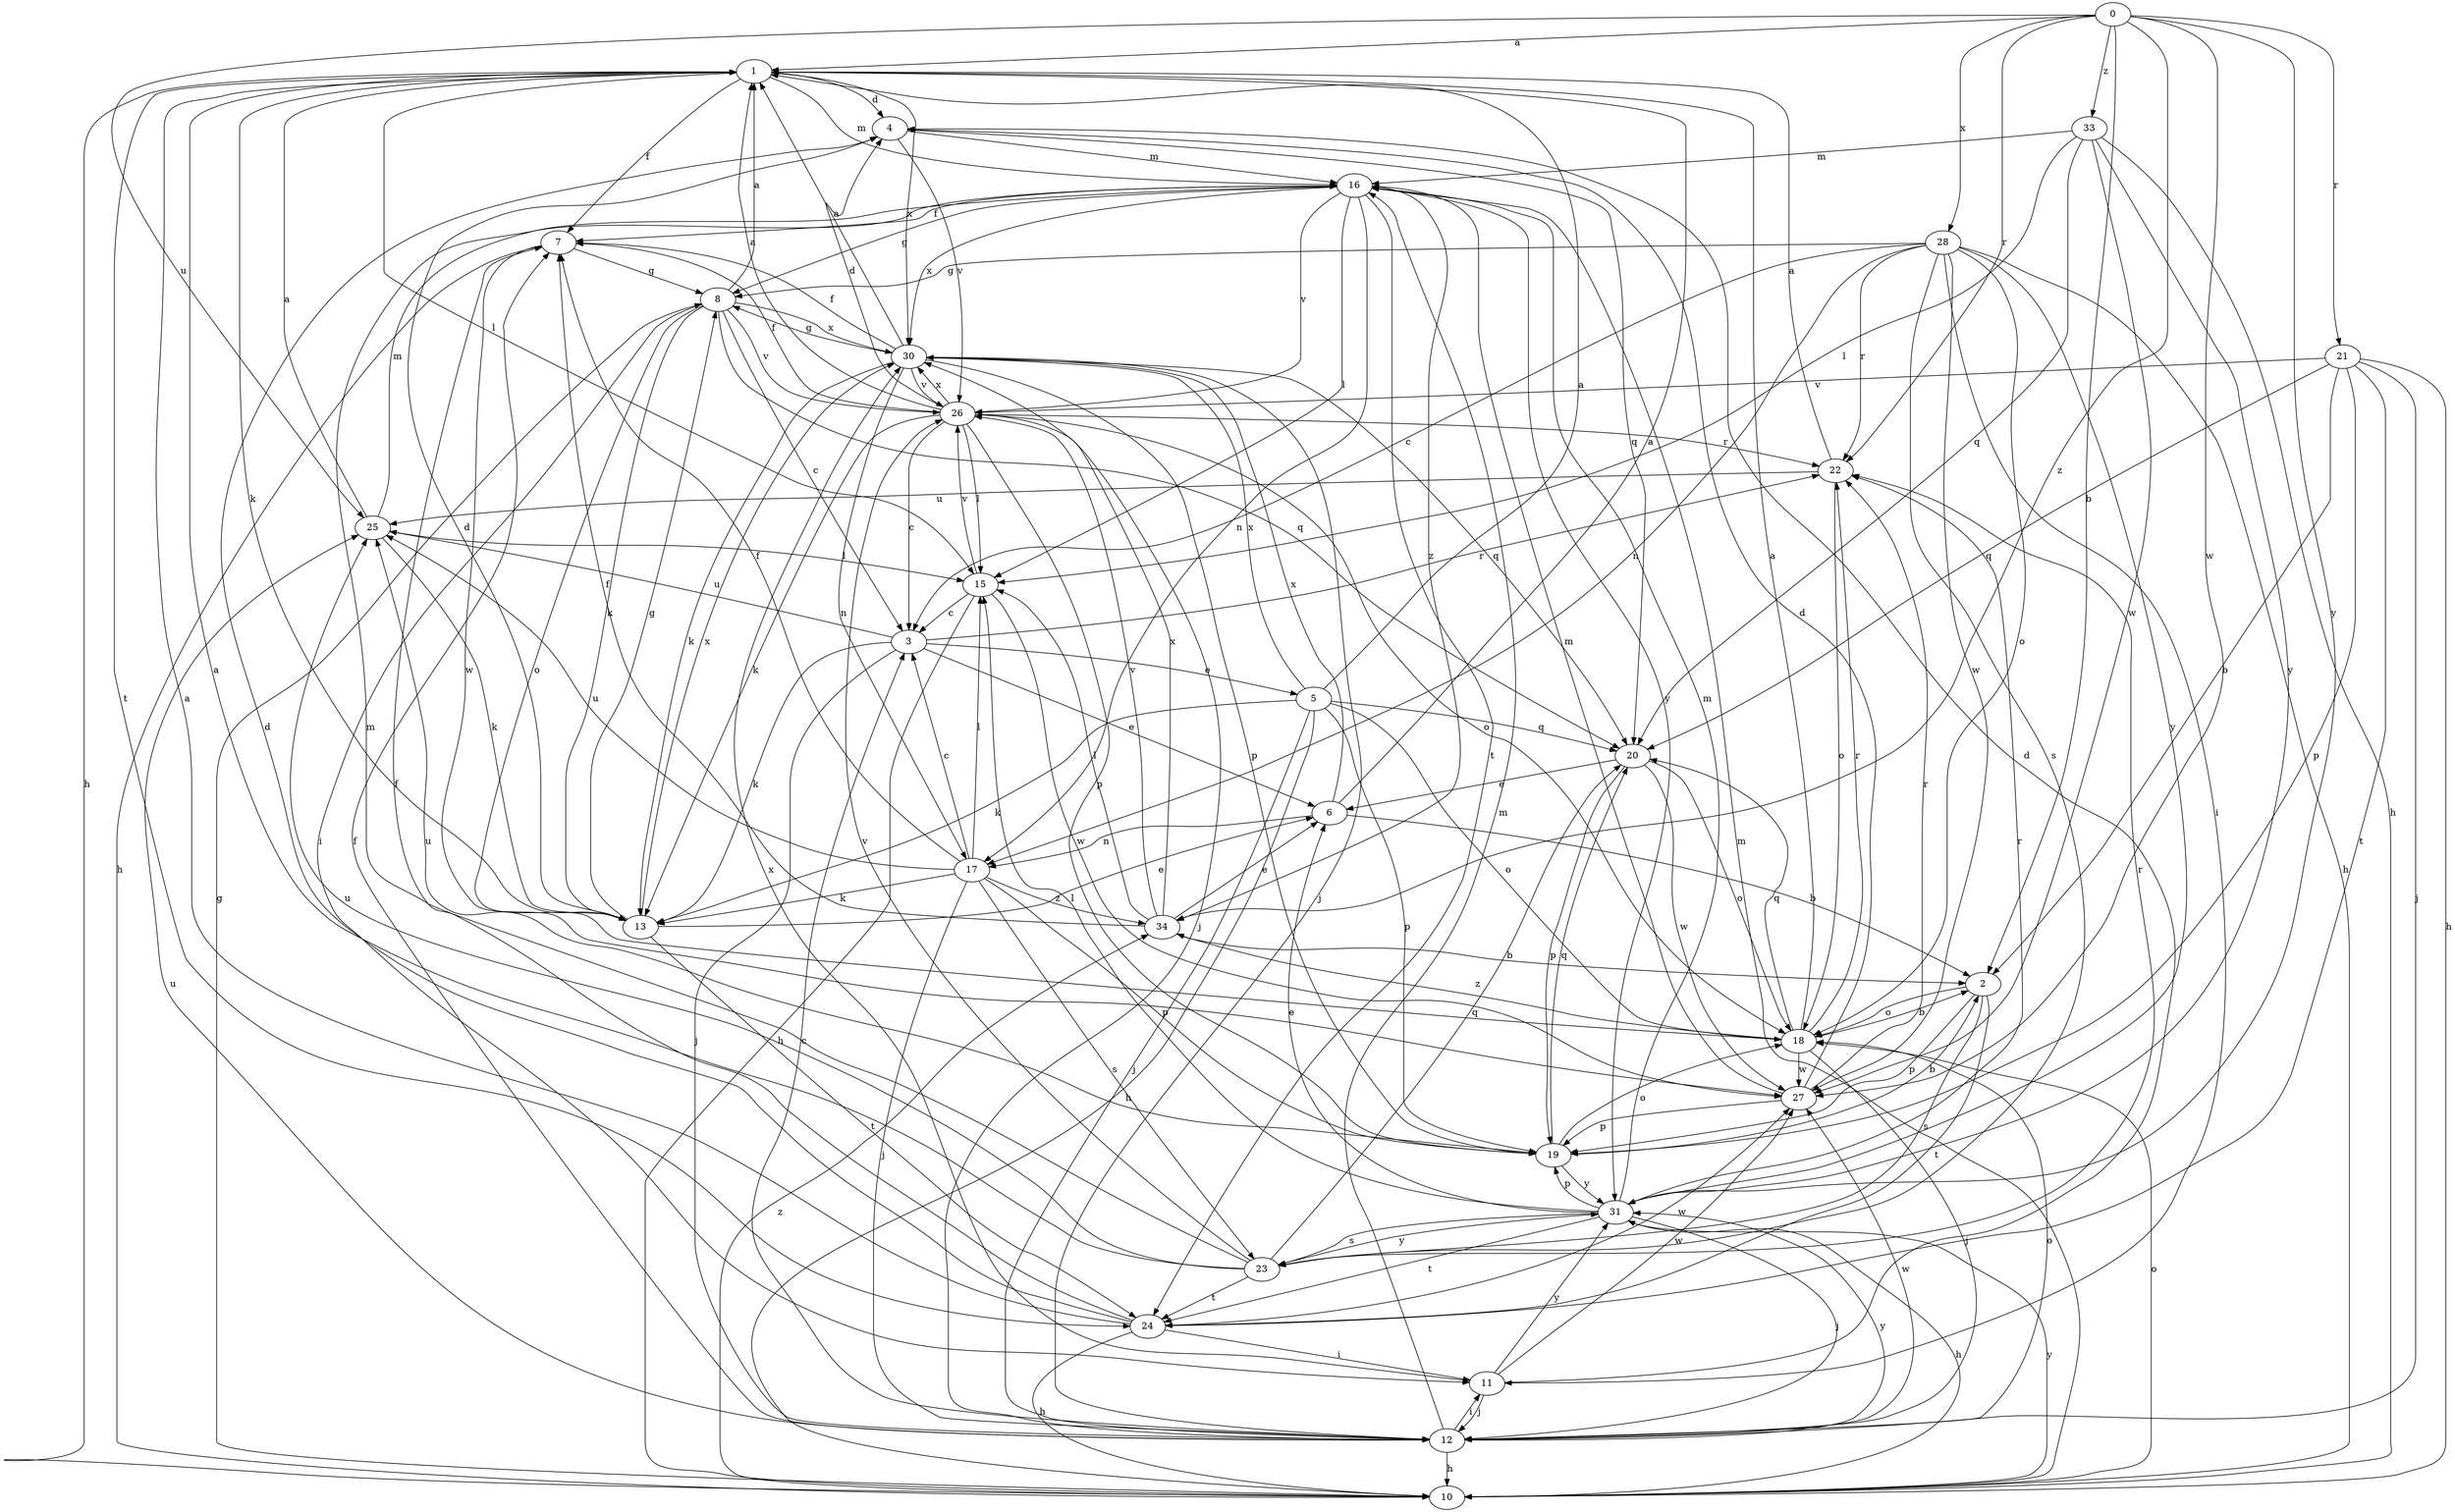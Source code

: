 strict digraph  {
0;
1;
2;
3;
4;
5;
6;
7;
8;
10;
11;
12;
13;
15;
16;
17;
18;
19;
20;
21;
22;
23;
24;
25;
26;
27;
28;
30;
31;
33;
34;
0 -> 1  [label=a];
0 -> 2  [label=b];
0 -> 21  [label=r];
0 -> 22  [label=r];
0 -> 25  [label=u];
0 -> 27  [label=w];
0 -> 28  [label=x];
0 -> 31  [label=y];
0 -> 33  [label=z];
0 -> 34  [label=z];
1 -> 4  [label=d];
1 -> 7  [label=f];
1 -> 10  [label=h];
1 -> 13  [label=k];
1 -> 15  [label=l];
1 -> 16  [label=m];
1 -> 24  [label=t];
1 -> 30  [label=x];
2 -> 18  [label=o];
2 -> 19  [label=p];
2 -> 23  [label=s];
2 -> 24  [label=t];
3 -> 5  [label=e];
3 -> 6  [label=e];
3 -> 12  [label=j];
3 -> 13  [label=k];
3 -> 22  [label=r];
3 -> 25  [label=u];
4 -> 16  [label=m];
4 -> 20  [label=q];
4 -> 26  [label=v];
5 -> 1  [label=a];
5 -> 10  [label=h];
5 -> 12  [label=j];
5 -> 13  [label=k];
5 -> 18  [label=o];
5 -> 19  [label=p];
5 -> 20  [label=q];
5 -> 30  [label=x];
6 -> 1  [label=a];
6 -> 2  [label=b];
6 -> 17  [label=n];
6 -> 30  [label=x];
7 -> 8  [label=g];
7 -> 10  [label=h];
7 -> 27  [label=w];
8 -> 1  [label=a];
8 -> 3  [label=c];
8 -> 11  [label=i];
8 -> 13  [label=k];
8 -> 18  [label=o];
8 -> 20  [label=q];
8 -> 26  [label=v];
8 -> 30  [label=x];
10 -> 8  [label=g];
10 -> 16  [label=m];
10 -> 18  [label=o];
10 -> 31  [label=y];
10 -> 34  [label=z];
11 -> 4  [label=d];
11 -> 12  [label=j];
11 -> 27  [label=w];
11 -> 30  [label=x];
11 -> 31  [label=y];
12 -> 3  [label=c];
12 -> 7  [label=f];
12 -> 10  [label=h];
12 -> 11  [label=i];
12 -> 16  [label=m];
12 -> 18  [label=o];
12 -> 25  [label=u];
12 -> 27  [label=w];
12 -> 31  [label=y];
13 -> 4  [label=d];
13 -> 6  [label=e];
13 -> 8  [label=g];
13 -> 24  [label=t];
13 -> 30  [label=x];
15 -> 3  [label=c];
15 -> 10  [label=h];
15 -> 26  [label=v];
15 -> 27  [label=w];
16 -> 7  [label=f];
16 -> 8  [label=g];
16 -> 15  [label=l];
16 -> 17  [label=n];
16 -> 24  [label=t];
16 -> 26  [label=v];
16 -> 30  [label=x];
16 -> 31  [label=y];
16 -> 34  [label=z];
17 -> 3  [label=c];
17 -> 7  [label=f];
17 -> 12  [label=j];
17 -> 13  [label=k];
17 -> 15  [label=l];
17 -> 19  [label=p];
17 -> 23  [label=s];
17 -> 25  [label=u];
17 -> 34  [label=z];
18 -> 1  [label=a];
18 -> 2  [label=b];
18 -> 12  [label=j];
18 -> 20  [label=q];
18 -> 22  [label=r];
18 -> 27  [label=w];
18 -> 34  [label=z];
19 -> 2  [label=b];
19 -> 18  [label=o];
19 -> 20  [label=q];
19 -> 25  [label=u];
19 -> 31  [label=y];
20 -> 6  [label=e];
20 -> 18  [label=o];
20 -> 19  [label=p];
20 -> 27  [label=w];
21 -> 2  [label=b];
21 -> 10  [label=h];
21 -> 12  [label=j];
21 -> 19  [label=p];
21 -> 20  [label=q];
21 -> 24  [label=t];
21 -> 26  [label=v];
22 -> 1  [label=a];
22 -> 18  [label=o];
22 -> 25  [label=u];
23 -> 1  [label=a];
23 -> 16  [label=m];
23 -> 20  [label=q];
23 -> 22  [label=r];
23 -> 24  [label=t];
23 -> 25  [label=u];
23 -> 26  [label=v];
23 -> 31  [label=y];
24 -> 1  [label=a];
24 -> 4  [label=d];
24 -> 7  [label=f];
24 -> 10  [label=h];
24 -> 11  [label=i];
24 -> 27  [label=w];
25 -> 1  [label=a];
25 -> 13  [label=k];
25 -> 15  [label=l];
25 -> 16  [label=m];
26 -> 1  [label=a];
26 -> 3  [label=c];
26 -> 4  [label=d];
26 -> 7  [label=f];
26 -> 12  [label=j];
26 -> 13  [label=k];
26 -> 15  [label=l];
26 -> 18  [label=o];
26 -> 19  [label=p];
26 -> 22  [label=r];
26 -> 30  [label=x];
27 -> 4  [label=d];
27 -> 16  [label=m];
27 -> 19  [label=p];
27 -> 22  [label=r];
28 -> 3  [label=c];
28 -> 8  [label=g];
28 -> 10  [label=h];
28 -> 11  [label=i];
28 -> 17  [label=n];
28 -> 18  [label=o];
28 -> 22  [label=r];
28 -> 23  [label=s];
28 -> 27  [label=w];
28 -> 31  [label=y];
30 -> 1  [label=a];
30 -> 7  [label=f];
30 -> 8  [label=g];
30 -> 12  [label=j];
30 -> 13  [label=k];
30 -> 17  [label=n];
30 -> 19  [label=p];
30 -> 20  [label=q];
30 -> 26  [label=v];
31 -> 6  [label=e];
31 -> 10  [label=h];
31 -> 12  [label=j];
31 -> 15  [label=l];
31 -> 16  [label=m];
31 -> 19  [label=p];
31 -> 22  [label=r];
31 -> 23  [label=s];
31 -> 24  [label=t];
33 -> 10  [label=h];
33 -> 15  [label=l];
33 -> 16  [label=m];
33 -> 20  [label=q];
33 -> 27  [label=w];
33 -> 31  [label=y];
34 -> 2  [label=b];
34 -> 6  [label=e];
34 -> 7  [label=f];
34 -> 15  [label=l];
34 -> 26  [label=v];
34 -> 30  [label=x];
}
